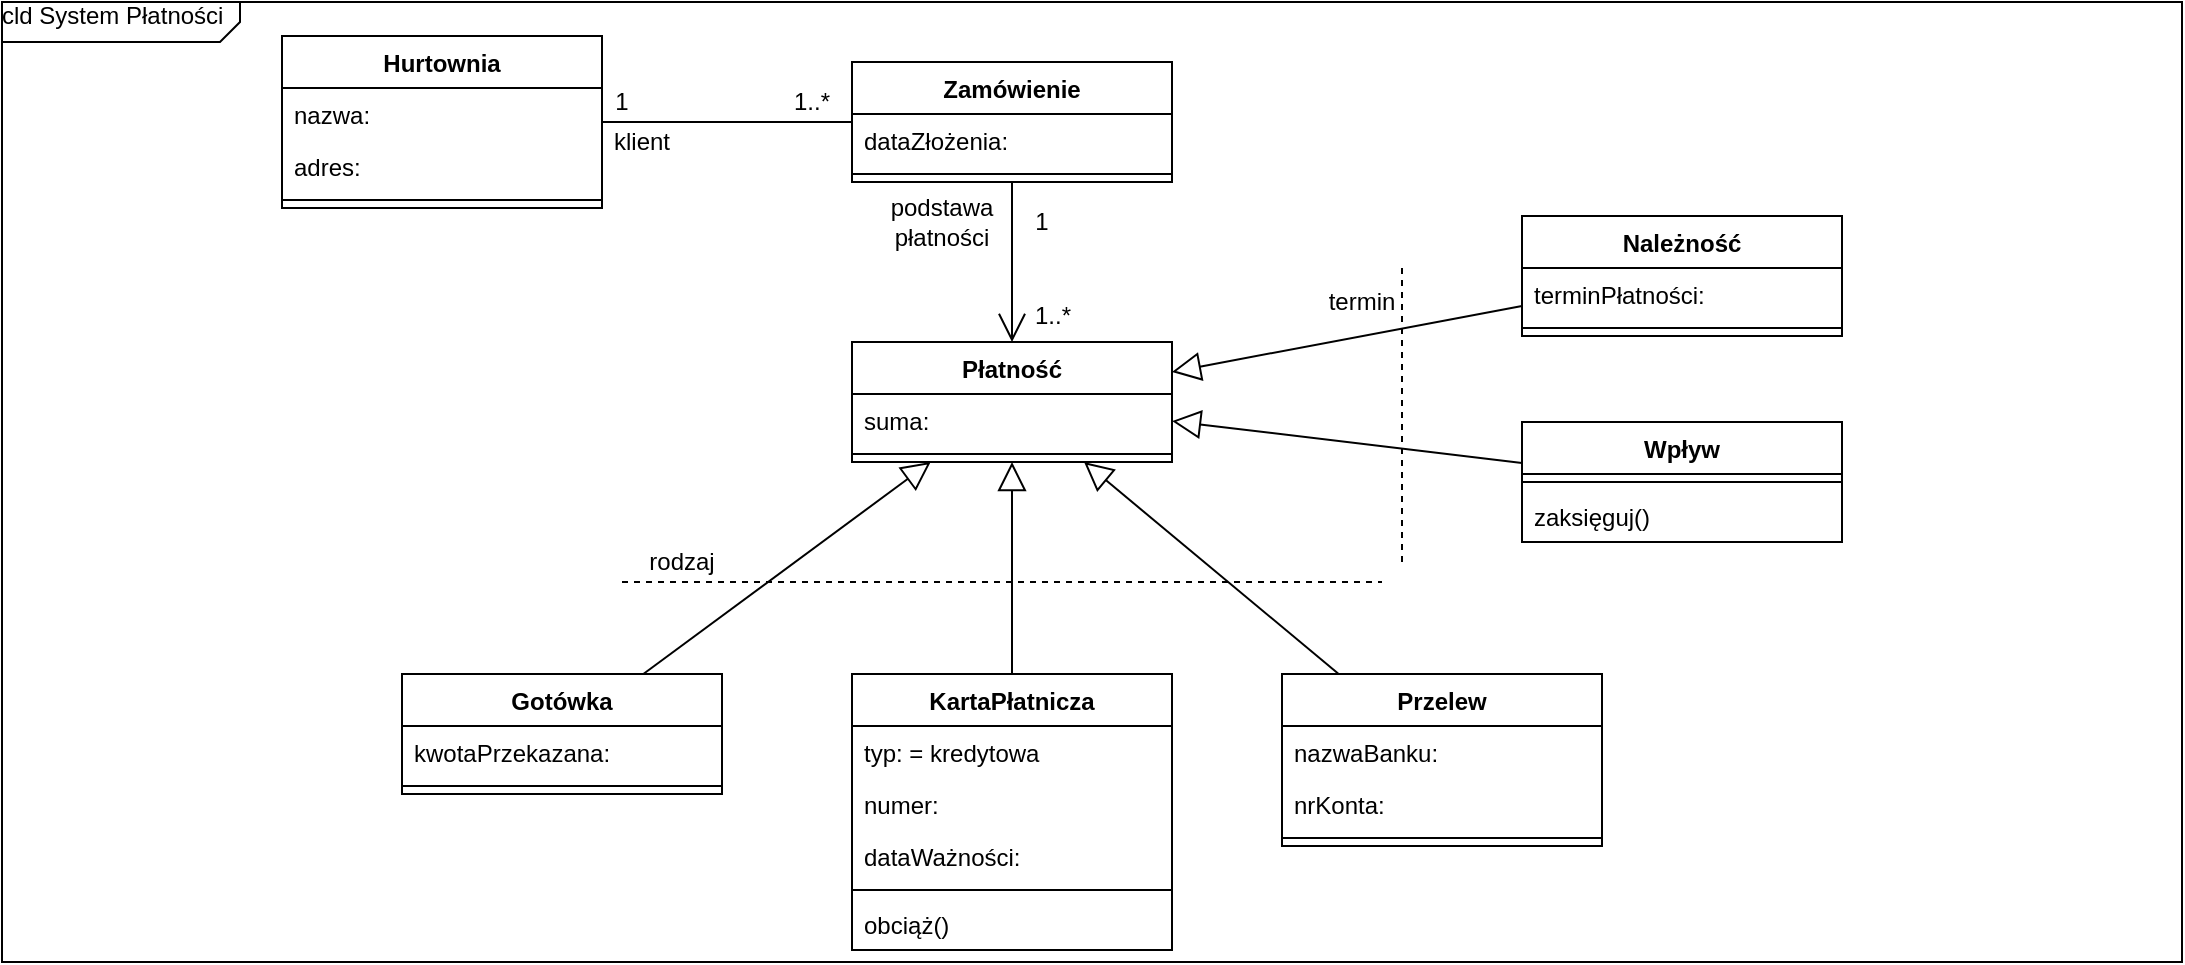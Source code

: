 <mxfile version="13.8.3" type="github">
  <diagram id="C5RBs43oDa-KdzZeNtuy" name="Page-1">
    <mxGraphModel dx="1185" dy="613" grid="1" gridSize="10" guides="1" tooltips="1" connect="1" arrows="1" fold="1" page="1" pageScale="1" pageWidth="827" pageHeight="1169" math="0" shadow="0">
      <root>
        <mxCell id="WIyWlLk6GJQsqaUBKTNV-0" />
        <mxCell id="WIyWlLk6GJQsqaUBKTNV-1" parent="WIyWlLk6GJQsqaUBKTNV-0" />
        <mxCell id="WhGdGGtfvMl9SWDDyJoI-90" value="cld System Płatności" style="html=1;shape=mxgraph.sysml.package;overflow=fill;labelX=119.17;align=left;spacingLeft=5;verticalAlign=top;spacingTop=-3;" vertex="1" parent="WIyWlLk6GJQsqaUBKTNV-1">
          <mxGeometry x="40" y="60" width="1090" height="480" as="geometry" />
        </mxCell>
        <mxCell id="WhGdGGtfvMl9SWDDyJoI-38" value="Hurtownia" style="swimlane;fontStyle=1;align=center;verticalAlign=top;childLayout=stackLayout;horizontal=1;startSize=26;horizontalStack=0;resizeParent=1;resizeParentMax=0;resizeLast=0;collapsible=1;marginBottom=0;" vertex="1" parent="WIyWlLk6GJQsqaUBKTNV-1">
          <mxGeometry x="180" y="77" width="160" height="86" as="geometry" />
        </mxCell>
        <mxCell id="WhGdGGtfvMl9SWDDyJoI-39" value="nazwa:" style="text;strokeColor=none;fillColor=none;align=left;verticalAlign=top;spacingLeft=4;spacingRight=4;overflow=hidden;rotatable=0;points=[[0,0.5],[1,0.5]];portConstraint=eastwest;" vertex="1" parent="WhGdGGtfvMl9SWDDyJoI-38">
          <mxGeometry y="26" width="160" height="26" as="geometry" />
        </mxCell>
        <mxCell id="WhGdGGtfvMl9SWDDyJoI-45" value="adres:" style="text;strokeColor=none;fillColor=none;align=left;verticalAlign=top;spacingLeft=4;spacingRight=4;overflow=hidden;rotatable=0;points=[[0,0.5],[1,0.5]];portConstraint=eastwest;" vertex="1" parent="WhGdGGtfvMl9SWDDyJoI-38">
          <mxGeometry y="52" width="160" height="26" as="geometry" />
        </mxCell>
        <mxCell id="WhGdGGtfvMl9SWDDyJoI-40" value="" style="line;strokeWidth=1;fillColor=none;align=left;verticalAlign=middle;spacingTop=-1;spacingLeft=3;spacingRight=3;rotatable=0;labelPosition=right;points=[];portConstraint=eastwest;" vertex="1" parent="WhGdGGtfvMl9SWDDyJoI-38">
          <mxGeometry y="78" width="160" height="8" as="geometry" />
        </mxCell>
        <mxCell id="WhGdGGtfvMl9SWDDyJoI-46" value="Zamówienie" style="swimlane;fontStyle=1;align=center;verticalAlign=top;childLayout=stackLayout;horizontal=1;startSize=26;horizontalStack=0;resizeParent=1;resizeParentMax=0;resizeLast=0;collapsible=1;marginBottom=0;" vertex="1" parent="WIyWlLk6GJQsqaUBKTNV-1">
          <mxGeometry x="465" y="90" width="160" height="60" as="geometry" />
        </mxCell>
        <mxCell id="WhGdGGtfvMl9SWDDyJoI-47" value="dataZłożenia:" style="text;strokeColor=none;fillColor=none;align=left;verticalAlign=top;spacingLeft=4;spacingRight=4;overflow=hidden;rotatable=0;points=[[0,0.5],[1,0.5]];portConstraint=eastwest;" vertex="1" parent="WhGdGGtfvMl9SWDDyJoI-46">
          <mxGeometry y="26" width="160" height="26" as="geometry" />
        </mxCell>
        <mxCell id="WhGdGGtfvMl9SWDDyJoI-48" value="" style="line;strokeWidth=1;fillColor=none;align=left;verticalAlign=middle;spacingTop=-1;spacingLeft=3;spacingRight=3;rotatable=0;labelPosition=right;points=[];portConstraint=eastwest;" vertex="1" parent="WhGdGGtfvMl9SWDDyJoI-46">
          <mxGeometry y="52" width="160" height="8" as="geometry" />
        </mxCell>
        <mxCell id="WhGdGGtfvMl9SWDDyJoI-54" value="Płatność" style="swimlane;fontStyle=1;align=center;verticalAlign=top;childLayout=stackLayout;horizontal=1;startSize=26;horizontalStack=0;resizeParent=1;resizeParentMax=0;resizeLast=0;collapsible=1;marginBottom=0;" vertex="1" parent="WIyWlLk6GJQsqaUBKTNV-1">
          <mxGeometry x="465" y="230" width="160" height="60" as="geometry" />
        </mxCell>
        <mxCell id="WhGdGGtfvMl9SWDDyJoI-55" value="suma:" style="text;strokeColor=none;fillColor=none;align=left;verticalAlign=top;spacingLeft=4;spacingRight=4;overflow=hidden;rotatable=0;points=[[0,0.5],[1,0.5]];portConstraint=eastwest;" vertex="1" parent="WhGdGGtfvMl9SWDDyJoI-54">
          <mxGeometry y="26" width="160" height="26" as="geometry" />
        </mxCell>
        <mxCell id="WhGdGGtfvMl9SWDDyJoI-56" value="" style="line;strokeWidth=1;fillColor=none;align=left;verticalAlign=middle;spacingTop=-1;spacingLeft=3;spacingRight=3;rotatable=0;labelPosition=right;points=[];portConstraint=eastwest;" vertex="1" parent="WhGdGGtfvMl9SWDDyJoI-54">
          <mxGeometry y="52" width="160" height="8" as="geometry" />
        </mxCell>
        <mxCell id="WhGdGGtfvMl9SWDDyJoI-58" value="Wpływ" style="swimlane;fontStyle=1;align=center;verticalAlign=top;childLayout=stackLayout;horizontal=1;startSize=26;horizontalStack=0;resizeParent=1;resizeParentMax=0;resizeLast=0;collapsible=1;marginBottom=0;" vertex="1" parent="WIyWlLk6GJQsqaUBKTNV-1">
          <mxGeometry x="800" y="270" width="160" height="60" as="geometry" />
        </mxCell>
        <mxCell id="WhGdGGtfvMl9SWDDyJoI-60" value="" style="line;strokeWidth=1;fillColor=none;align=left;verticalAlign=middle;spacingTop=-1;spacingLeft=3;spacingRight=3;rotatable=0;labelPosition=right;points=[];portConstraint=eastwest;" vertex="1" parent="WhGdGGtfvMl9SWDDyJoI-58">
          <mxGeometry y="26" width="160" height="8" as="geometry" />
        </mxCell>
        <mxCell id="WhGdGGtfvMl9SWDDyJoI-61" value="zaksięguj()" style="text;strokeColor=none;fillColor=none;align=left;verticalAlign=top;spacingLeft=4;spacingRight=4;overflow=hidden;rotatable=0;points=[[0,0.5],[1,0.5]];portConstraint=eastwest;" vertex="1" parent="WhGdGGtfvMl9SWDDyJoI-58">
          <mxGeometry y="34" width="160" height="26" as="geometry" />
        </mxCell>
        <mxCell id="WhGdGGtfvMl9SWDDyJoI-62" value="Należność" style="swimlane;fontStyle=1;align=center;verticalAlign=top;childLayout=stackLayout;horizontal=1;startSize=26;horizontalStack=0;resizeParent=1;resizeParentMax=0;resizeLast=0;collapsible=1;marginBottom=0;" vertex="1" parent="WIyWlLk6GJQsqaUBKTNV-1">
          <mxGeometry x="800" y="167" width="160" height="60" as="geometry" />
        </mxCell>
        <mxCell id="WhGdGGtfvMl9SWDDyJoI-63" value="terminPłatności:" style="text;strokeColor=none;fillColor=none;align=left;verticalAlign=top;spacingLeft=4;spacingRight=4;overflow=hidden;rotatable=0;points=[[0,0.5],[1,0.5]];portConstraint=eastwest;" vertex="1" parent="WhGdGGtfvMl9SWDDyJoI-62">
          <mxGeometry y="26" width="160" height="26" as="geometry" />
        </mxCell>
        <mxCell id="WhGdGGtfvMl9SWDDyJoI-64" value="" style="line;strokeWidth=1;fillColor=none;align=left;verticalAlign=middle;spacingTop=-1;spacingLeft=3;spacingRight=3;rotatable=0;labelPosition=right;points=[];portConstraint=eastwest;" vertex="1" parent="WhGdGGtfvMl9SWDDyJoI-62">
          <mxGeometry y="52" width="160" height="8" as="geometry" />
        </mxCell>
        <mxCell id="WhGdGGtfvMl9SWDDyJoI-66" value="KartaPłatnicza" style="swimlane;fontStyle=1;align=center;verticalAlign=top;childLayout=stackLayout;horizontal=1;startSize=26;horizontalStack=0;resizeParent=1;resizeParentMax=0;resizeLast=0;collapsible=1;marginBottom=0;" vertex="1" parent="WIyWlLk6GJQsqaUBKTNV-1">
          <mxGeometry x="465" y="396" width="160" height="138" as="geometry" />
        </mxCell>
        <mxCell id="WhGdGGtfvMl9SWDDyJoI-67" value="typ: = kredytowa" style="text;strokeColor=none;fillColor=none;align=left;verticalAlign=top;spacingLeft=4;spacingRight=4;overflow=hidden;rotatable=0;points=[[0,0.5],[1,0.5]];portConstraint=eastwest;" vertex="1" parent="WhGdGGtfvMl9SWDDyJoI-66">
          <mxGeometry y="26" width="160" height="26" as="geometry" />
        </mxCell>
        <mxCell id="WhGdGGtfvMl9SWDDyJoI-79" value="numer:" style="text;strokeColor=none;fillColor=none;align=left;verticalAlign=top;spacingLeft=4;spacingRight=4;overflow=hidden;rotatable=0;points=[[0,0.5],[1,0.5]];portConstraint=eastwest;" vertex="1" parent="WhGdGGtfvMl9SWDDyJoI-66">
          <mxGeometry y="52" width="160" height="26" as="geometry" />
        </mxCell>
        <mxCell id="WhGdGGtfvMl9SWDDyJoI-78" value="dataWażności:" style="text;strokeColor=none;fillColor=none;align=left;verticalAlign=top;spacingLeft=4;spacingRight=4;overflow=hidden;rotatable=0;points=[[0,0.5],[1,0.5]];portConstraint=eastwest;" vertex="1" parent="WhGdGGtfvMl9SWDDyJoI-66">
          <mxGeometry y="78" width="160" height="26" as="geometry" />
        </mxCell>
        <mxCell id="WhGdGGtfvMl9SWDDyJoI-68" value="" style="line;strokeWidth=1;fillColor=none;align=left;verticalAlign=middle;spacingTop=-1;spacingLeft=3;spacingRight=3;rotatable=0;labelPosition=right;points=[];portConstraint=eastwest;" vertex="1" parent="WhGdGGtfvMl9SWDDyJoI-66">
          <mxGeometry y="104" width="160" height="8" as="geometry" />
        </mxCell>
        <mxCell id="WhGdGGtfvMl9SWDDyJoI-69" value="obciąż()" style="text;strokeColor=none;fillColor=none;align=left;verticalAlign=top;spacingLeft=4;spacingRight=4;overflow=hidden;rotatable=0;points=[[0,0.5],[1,0.5]];portConstraint=eastwest;" vertex="1" parent="WhGdGGtfvMl9SWDDyJoI-66">
          <mxGeometry y="112" width="160" height="26" as="geometry" />
        </mxCell>
        <mxCell id="WhGdGGtfvMl9SWDDyJoI-70" value="Przelew" style="swimlane;fontStyle=1;align=center;verticalAlign=top;childLayout=stackLayout;horizontal=1;startSize=26;horizontalStack=0;resizeParent=1;resizeParentMax=0;resizeLast=0;collapsible=1;marginBottom=0;" vertex="1" parent="WIyWlLk6GJQsqaUBKTNV-1">
          <mxGeometry x="680" y="396" width="160" height="86" as="geometry" />
        </mxCell>
        <mxCell id="WhGdGGtfvMl9SWDDyJoI-80" value="nazwaBanku:" style="text;strokeColor=none;fillColor=none;align=left;verticalAlign=top;spacingLeft=4;spacingRight=4;overflow=hidden;rotatable=0;points=[[0,0.5],[1,0.5]];portConstraint=eastwest;" vertex="1" parent="WhGdGGtfvMl9SWDDyJoI-70">
          <mxGeometry y="26" width="160" height="26" as="geometry" />
        </mxCell>
        <mxCell id="WhGdGGtfvMl9SWDDyJoI-71" value="nrKonta:" style="text;strokeColor=none;fillColor=none;align=left;verticalAlign=top;spacingLeft=4;spacingRight=4;overflow=hidden;rotatable=0;points=[[0,0.5],[1,0.5]];portConstraint=eastwest;" vertex="1" parent="WhGdGGtfvMl9SWDDyJoI-70">
          <mxGeometry y="52" width="160" height="26" as="geometry" />
        </mxCell>
        <mxCell id="WhGdGGtfvMl9SWDDyJoI-72" value="" style="line;strokeWidth=1;fillColor=none;align=left;verticalAlign=middle;spacingTop=-1;spacingLeft=3;spacingRight=3;rotatable=0;labelPosition=right;points=[];portConstraint=eastwest;" vertex="1" parent="WhGdGGtfvMl9SWDDyJoI-70">
          <mxGeometry y="78" width="160" height="8" as="geometry" />
        </mxCell>
        <mxCell id="WhGdGGtfvMl9SWDDyJoI-74" value="Gotówka" style="swimlane;fontStyle=1;align=center;verticalAlign=top;childLayout=stackLayout;horizontal=1;startSize=26;horizontalStack=0;resizeParent=1;resizeParentMax=0;resizeLast=0;collapsible=1;marginBottom=0;" vertex="1" parent="WIyWlLk6GJQsqaUBKTNV-1">
          <mxGeometry x="240" y="396" width="160" height="60" as="geometry" />
        </mxCell>
        <mxCell id="WhGdGGtfvMl9SWDDyJoI-75" value="kwotaPrzekazana:" style="text;strokeColor=none;fillColor=none;align=left;verticalAlign=top;spacingLeft=4;spacingRight=4;overflow=hidden;rotatable=0;points=[[0,0.5],[1,0.5]];portConstraint=eastwest;" vertex="1" parent="WhGdGGtfvMl9SWDDyJoI-74">
          <mxGeometry y="26" width="160" height="26" as="geometry" />
        </mxCell>
        <mxCell id="WhGdGGtfvMl9SWDDyJoI-76" value="" style="line;strokeWidth=1;fillColor=none;align=left;verticalAlign=middle;spacingTop=-1;spacingLeft=3;spacingRight=3;rotatable=0;labelPosition=right;points=[];portConstraint=eastwest;" vertex="1" parent="WhGdGGtfvMl9SWDDyJoI-74">
          <mxGeometry y="52" width="160" height="8" as="geometry" />
        </mxCell>
        <mxCell id="WhGdGGtfvMl9SWDDyJoI-81" value="" style="endArrow=none;html=1;" edge="1" parent="WIyWlLk6GJQsqaUBKTNV-1" source="WhGdGGtfvMl9SWDDyJoI-46" target="WhGdGGtfvMl9SWDDyJoI-38">
          <mxGeometry width="50" height="50" relative="1" as="geometry">
            <mxPoint x="530" y="330" as="sourcePoint" />
            <mxPoint x="580" y="280" as="targetPoint" />
          </mxGeometry>
        </mxCell>
        <mxCell id="WhGdGGtfvMl9SWDDyJoI-82" value="" style="endArrow=open;endFill=1;endSize=12;html=1;" edge="1" parent="WIyWlLk6GJQsqaUBKTNV-1" source="WhGdGGtfvMl9SWDDyJoI-46" target="WhGdGGtfvMl9SWDDyJoI-54">
          <mxGeometry width="160" relative="1" as="geometry">
            <mxPoint x="470" y="310" as="sourcePoint" />
            <mxPoint x="630" y="310" as="targetPoint" />
          </mxGeometry>
        </mxCell>
        <mxCell id="WhGdGGtfvMl9SWDDyJoI-83" value="" style="edgeStyle=none;html=1;endArrow=block;endFill=0;endSize=12;verticalAlign=bottom;exitX=0.5;exitY=0;exitDx=0;exitDy=0;" edge="1" parent="WIyWlLk6GJQsqaUBKTNV-1" source="WhGdGGtfvMl9SWDDyJoI-66" target="WhGdGGtfvMl9SWDDyJoI-54">
          <mxGeometry width="160" relative="1" as="geometry">
            <mxPoint x="470" y="310" as="sourcePoint" />
            <mxPoint x="630" y="310" as="targetPoint" />
          </mxGeometry>
        </mxCell>
        <mxCell id="WhGdGGtfvMl9SWDDyJoI-84" value="" style="edgeStyle=none;html=1;endArrow=block;endFill=0;endSize=12;verticalAlign=bottom;" edge="1" parent="WIyWlLk6GJQsqaUBKTNV-1" source="WhGdGGtfvMl9SWDDyJoI-74" target="WhGdGGtfvMl9SWDDyJoI-54">
          <mxGeometry width="160" relative="1" as="geometry">
            <mxPoint x="470" y="310" as="sourcePoint" />
            <mxPoint x="630" y="310" as="targetPoint" />
          </mxGeometry>
        </mxCell>
        <mxCell id="WhGdGGtfvMl9SWDDyJoI-85" value="" style="edgeStyle=none;html=1;endArrow=block;endFill=0;endSize=12;verticalAlign=bottom;" edge="1" parent="WIyWlLk6GJQsqaUBKTNV-1" source="WhGdGGtfvMl9SWDDyJoI-70" target="WhGdGGtfvMl9SWDDyJoI-54">
          <mxGeometry width="160" relative="1" as="geometry">
            <mxPoint x="470" y="310" as="sourcePoint" />
            <mxPoint x="630" y="310" as="targetPoint" />
          </mxGeometry>
        </mxCell>
        <mxCell id="WhGdGGtfvMl9SWDDyJoI-86" value="" style="edgeStyle=none;html=1;endArrow=block;endFill=0;endSize=12;verticalAlign=bottom;" edge="1" parent="WIyWlLk6GJQsqaUBKTNV-1" source="WhGdGGtfvMl9SWDDyJoI-58" target="WhGdGGtfvMl9SWDDyJoI-54">
          <mxGeometry width="160" relative="1" as="geometry">
            <mxPoint x="470" y="310" as="sourcePoint" />
            <mxPoint x="630" y="310" as="targetPoint" />
          </mxGeometry>
        </mxCell>
        <mxCell id="WhGdGGtfvMl9SWDDyJoI-87" value="" style="edgeStyle=none;html=1;endArrow=block;endFill=0;endSize=12;verticalAlign=bottom;" edge="1" parent="WIyWlLk6GJQsqaUBKTNV-1" source="WhGdGGtfvMl9SWDDyJoI-62" target="WhGdGGtfvMl9SWDDyJoI-54">
          <mxGeometry width="160" relative="1" as="geometry">
            <mxPoint x="470" y="310" as="sourcePoint" />
            <mxPoint x="630" y="310" as="targetPoint" />
          </mxGeometry>
        </mxCell>
        <mxCell id="WhGdGGtfvMl9SWDDyJoI-89" value="" style="endArrow=none;dashed=1;html=1;" edge="1" parent="WIyWlLk6GJQsqaUBKTNV-1">
          <mxGeometry width="50" height="50" relative="1" as="geometry">
            <mxPoint x="740" y="340" as="sourcePoint" />
            <mxPoint x="740" y="190" as="targetPoint" />
          </mxGeometry>
        </mxCell>
        <mxCell id="WhGdGGtfvMl9SWDDyJoI-92" value="" style="endArrow=none;dashed=1;html=1;" edge="1" parent="WIyWlLk6GJQsqaUBKTNV-1">
          <mxGeometry width="50" height="50" relative="1" as="geometry">
            <mxPoint x="350" y="350" as="sourcePoint" />
            <mxPoint x="730" y="350" as="targetPoint" />
          </mxGeometry>
        </mxCell>
        <mxCell id="WhGdGGtfvMl9SWDDyJoI-93" value="rodzaj" style="text;html=1;strokeColor=none;fillColor=none;align=center;verticalAlign=middle;whiteSpace=wrap;rounded=0;" vertex="1" parent="WIyWlLk6GJQsqaUBKTNV-1">
          <mxGeometry x="360" y="330" width="40" height="20" as="geometry" />
        </mxCell>
        <mxCell id="WhGdGGtfvMl9SWDDyJoI-94" value="termin" style="text;html=1;strokeColor=none;fillColor=none;align=center;verticalAlign=middle;whiteSpace=wrap;rounded=0;" vertex="1" parent="WIyWlLk6GJQsqaUBKTNV-1">
          <mxGeometry x="700" y="200" width="40" height="20" as="geometry" />
        </mxCell>
        <mxCell id="WhGdGGtfvMl9SWDDyJoI-95" value="1" style="text;html=1;strokeColor=none;fillColor=none;align=center;verticalAlign=middle;whiteSpace=wrap;rounded=0;" vertex="1" parent="WIyWlLk6GJQsqaUBKTNV-1">
          <mxGeometry x="330" y="100" width="40" height="20" as="geometry" />
        </mxCell>
        <mxCell id="WhGdGGtfvMl9SWDDyJoI-96" value="1..*" style="text;html=1;strokeColor=none;fillColor=none;align=center;verticalAlign=middle;whiteSpace=wrap;rounded=0;" vertex="1" parent="WIyWlLk6GJQsqaUBKTNV-1">
          <mxGeometry x="425" y="100" width="40" height="20" as="geometry" />
        </mxCell>
        <mxCell id="WhGdGGtfvMl9SWDDyJoI-98" value="klient" style="text;html=1;strokeColor=none;fillColor=none;align=center;verticalAlign=middle;whiteSpace=wrap;rounded=0;" vertex="1" parent="WIyWlLk6GJQsqaUBKTNV-1">
          <mxGeometry x="340" y="120" width="40" height="20" as="geometry" />
        </mxCell>
        <mxCell id="WhGdGGtfvMl9SWDDyJoI-99" value="podstawa płatności" style="text;html=1;strokeColor=none;fillColor=none;align=center;verticalAlign=middle;whiteSpace=wrap;rounded=0;" vertex="1" parent="WIyWlLk6GJQsqaUBKTNV-1">
          <mxGeometry x="490" y="160" width="40" height="20" as="geometry" />
        </mxCell>
        <mxCell id="WhGdGGtfvMl9SWDDyJoI-102" value="1" style="text;html=1;strokeColor=none;fillColor=none;align=center;verticalAlign=middle;whiteSpace=wrap;rounded=0;" vertex="1" parent="WIyWlLk6GJQsqaUBKTNV-1">
          <mxGeometry x="540" y="160" width="40" height="20" as="geometry" />
        </mxCell>
        <mxCell id="WhGdGGtfvMl9SWDDyJoI-103" value="1..*" style="text;html=1;align=center;verticalAlign=middle;resizable=0;points=[];autosize=1;" vertex="1" parent="WIyWlLk6GJQsqaUBKTNV-1">
          <mxGeometry x="550" y="207" width="30" height="20" as="geometry" />
        </mxCell>
      </root>
    </mxGraphModel>
  </diagram>
</mxfile>
